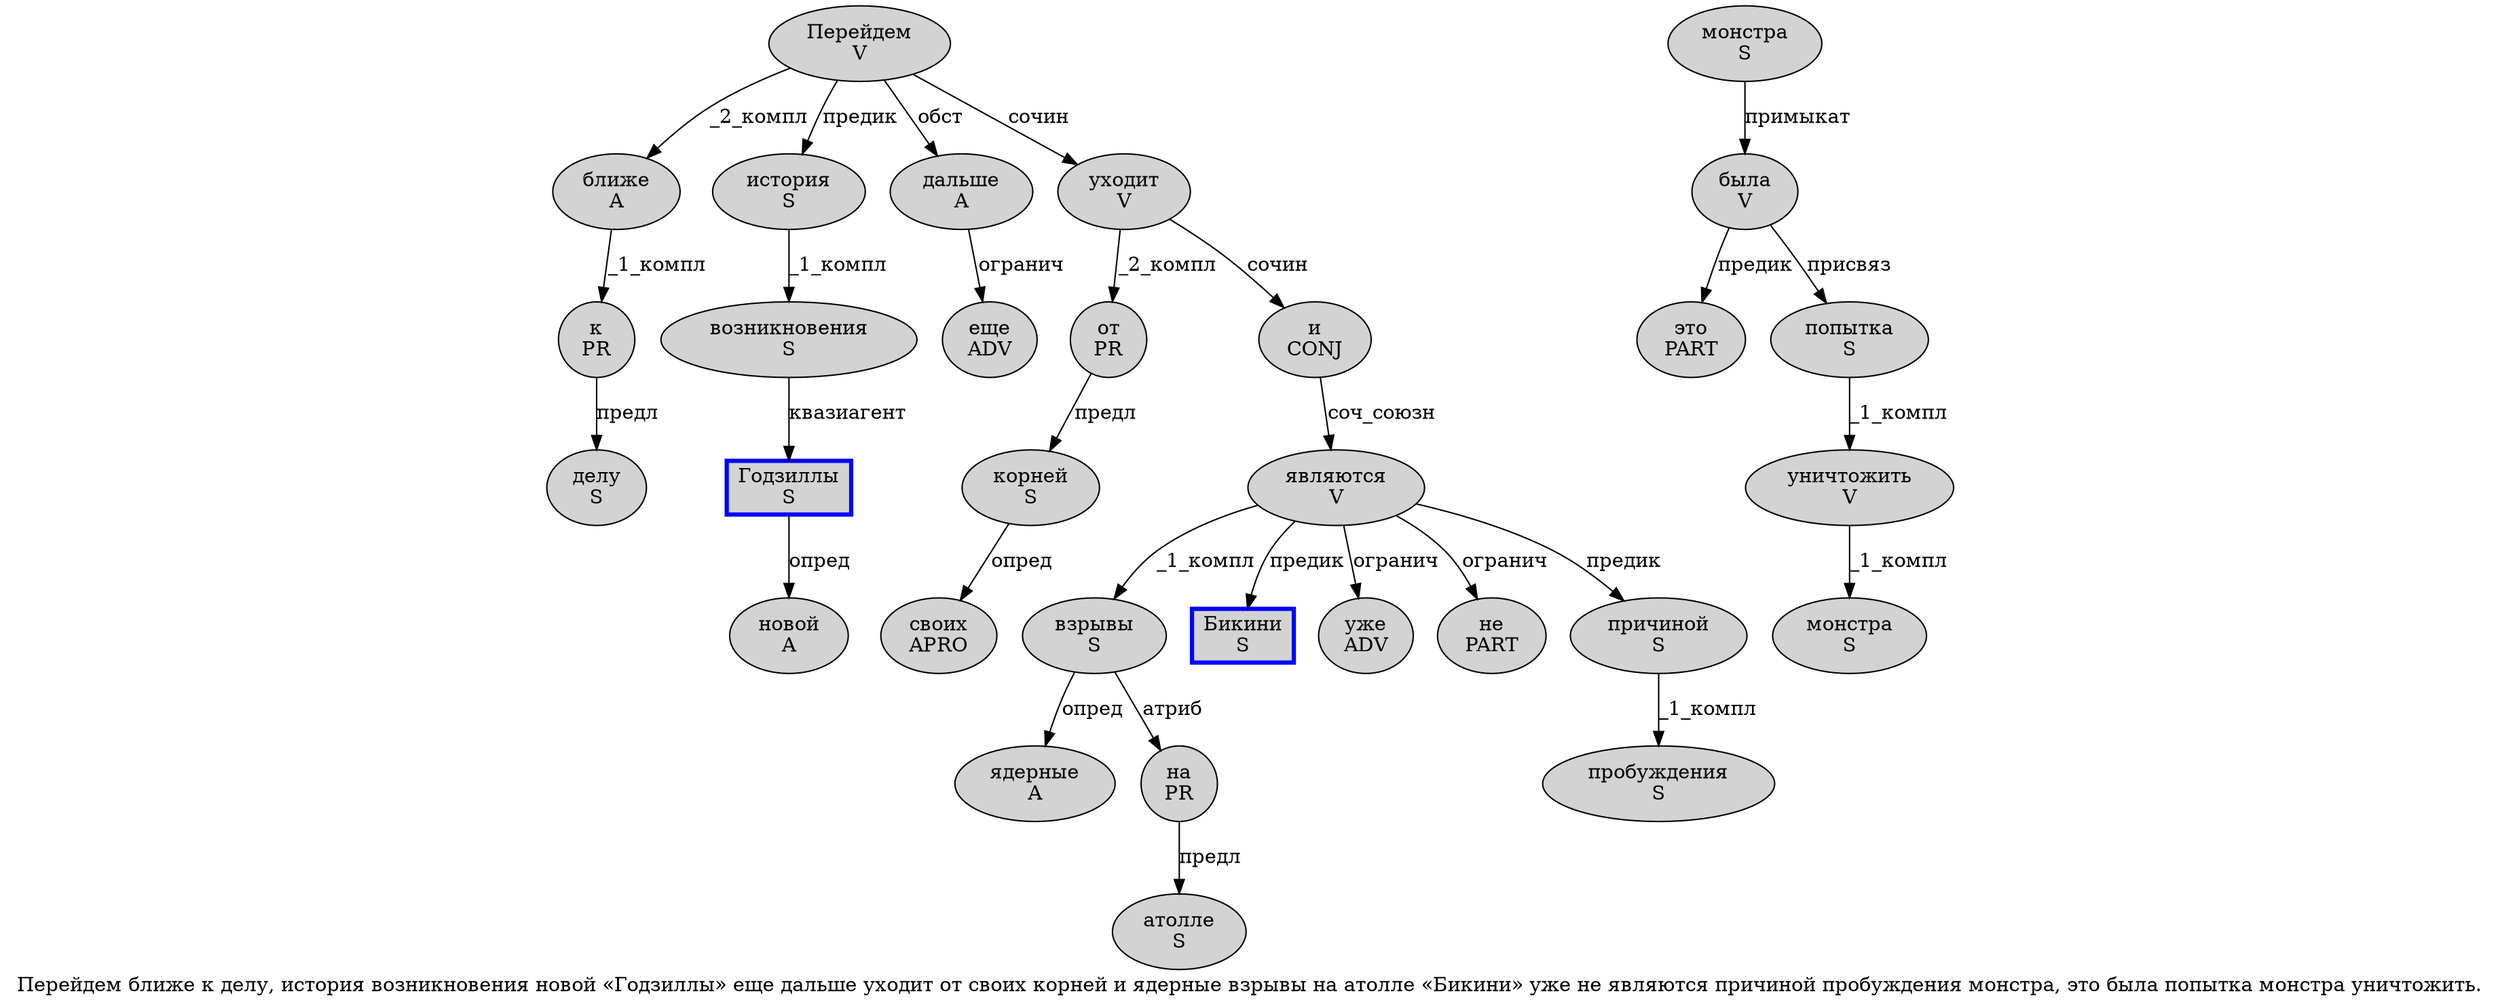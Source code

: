 digraph SENTENCE_4558 {
	graph [label="Перейдем ближе к делу, история возникновения новой «Годзиллы» еще дальше уходит от своих корней и ядерные взрывы на атолле «Бикини» уже не являются причиной пробуждения монстра, это была попытка монстра уничтожить."]
	node [style=filled]
		0 [label="Перейдем
V" color="" fillcolor=lightgray penwidth=1 shape=ellipse]
		1 [label="ближе
A" color="" fillcolor=lightgray penwidth=1 shape=ellipse]
		2 [label="к
PR" color="" fillcolor=lightgray penwidth=1 shape=ellipse]
		3 [label="делу
S" color="" fillcolor=lightgray penwidth=1 shape=ellipse]
		5 [label="история
S" color="" fillcolor=lightgray penwidth=1 shape=ellipse]
		6 [label="возникновения
S" color="" fillcolor=lightgray penwidth=1 shape=ellipse]
		7 [label="новой
A" color="" fillcolor=lightgray penwidth=1 shape=ellipse]
		9 [label="Годзиллы
S" color=blue fillcolor=lightgray penwidth=3 shape=box]
		11 [label="еще
ADV" color="" fillcolor=lightgray penwidth=1 shape=ellipse]
		12 [label="дальше
A" color="" fillcolor=lightgray penwidth=1 shape=ellipse]
		13 [label="уходит
V" color="" fillcolor=lightgray penwidth=1 shape=ellipse]
		14 [label="от
PR" color="" fillcolor=lightgray penwidth=1 shape=ellipse]
		15 [label="своих
APRO" color="" fillcolor=lightgray penwidth=1 shape=ellipse]
		16 [label="корней
S" color="" fillcolor=lightgray penwidth=1 shape=ellipse]
		17 [label="и
CONJ" color="" fillcolor=lightgray penwidth=1 shape=ellipse]
		18 [label="ядерные
A" color="" fillcolor=lightgray penwidth=1 shape=ellipse]
		19 [label="взрывы
S" color="" fillcolor=lightgray penwidth=1 shape=ellipse]
		20 [label="на
PR" color="" fillcolor=lightgray penwidth=1 shape=ellipse]
		21 [label="атолле
S" color="" fillcolor=lightgray penwidth=1 shape=ellipse]
		23 [label="Бикини
S" color=blue fillcolor=lightgray penwidth=3 shape=box]
		25 [label="уже
ADV" color="" fillcolor=lightgray penwidth=1 shape=ellipse]
		26 [label="не
PART" color="" fillcolor=lightgray penwidth=1 shape=ellipse]
		27 [label="являются
V" color="" fillcolor=lightgray penwidth=1 shape=ellipse]
		28 [label="причиной
S" color="" fillcolor=lightgray penwidth=1 shape=ellipse]
		29 [label="пробуждения
S" color="" fillcolor=lightgray penwidth=1 shape=ellipse]
		30 [label="монстра
S" color="" fillcolor=lightgray penwidth=1 shape=ellipse]
		32 [label="это
PART" color="" fillcolor=lightgray penwidth=1 shape=ellipse]
		33 [label="была
V" color="" fillcolor=lightgray penwidth=1 shape=ellipse]
		34 [label="попытка
S" color="" fillcolor=lightgray penwidth=1 shape=ellipse]
		35 [label="монстра
S" color="" fillcolor=lightgray penwidth=1 shape=ellipse]
		36 [label="уничтожить
V" color="" fillcolor=lightgray penwidth=1 shape=ellipse]
			6 -> 9 [label="квазиагент"]
			14 -> 16 [label="предл"]
			17 -> 27 [label="соч_союзн"]
			33 -> 32 [label="предик"]
			33 -> 34 [label="присвяз"]
			19 -> 18 [label="опред"]
			19 -> 20 [label="атриб"]
			13 -> 14 [label="_2_компл"]
			13 -> 17 [label="сочин"]
			27 -> 19 [label="_1_компл"]
			27 -> 23 [label="предик"]
			27 -> 25 [label="огранич"]
			27 -> 26 [label="огранич"]
			27 -> 28 [label="предик"]
			34 -> 36 [label="_1_компл"]
			2 -> 3 [label="предл"]
			16 -> 15 [label="опред"]
			12 -> 11 [label="огранич"]
			5 -> 6 [label="_1_компл"]
			20 -> 21 [label="предл"]
			0 -> 1 [label="_2_компл"]
			0 -> 5 [label="предик"]
			0 -> 12 [label="обст"]
			0 -> 13 [label="сочин"]
			9 -> 7 [label="опред"]
			1 -> 2 [label="_1_компл"]
			28 -> 29 [label="_1_компл"]
			36 -> 35 [label="_1_компл"]
			30 -> 33 [label="примыкат"]
}